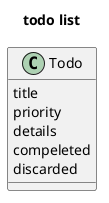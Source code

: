 @startuml
title todo list

class Todo{
    title
    priority
    details
    compeleted
    discarded
}

@enduml
